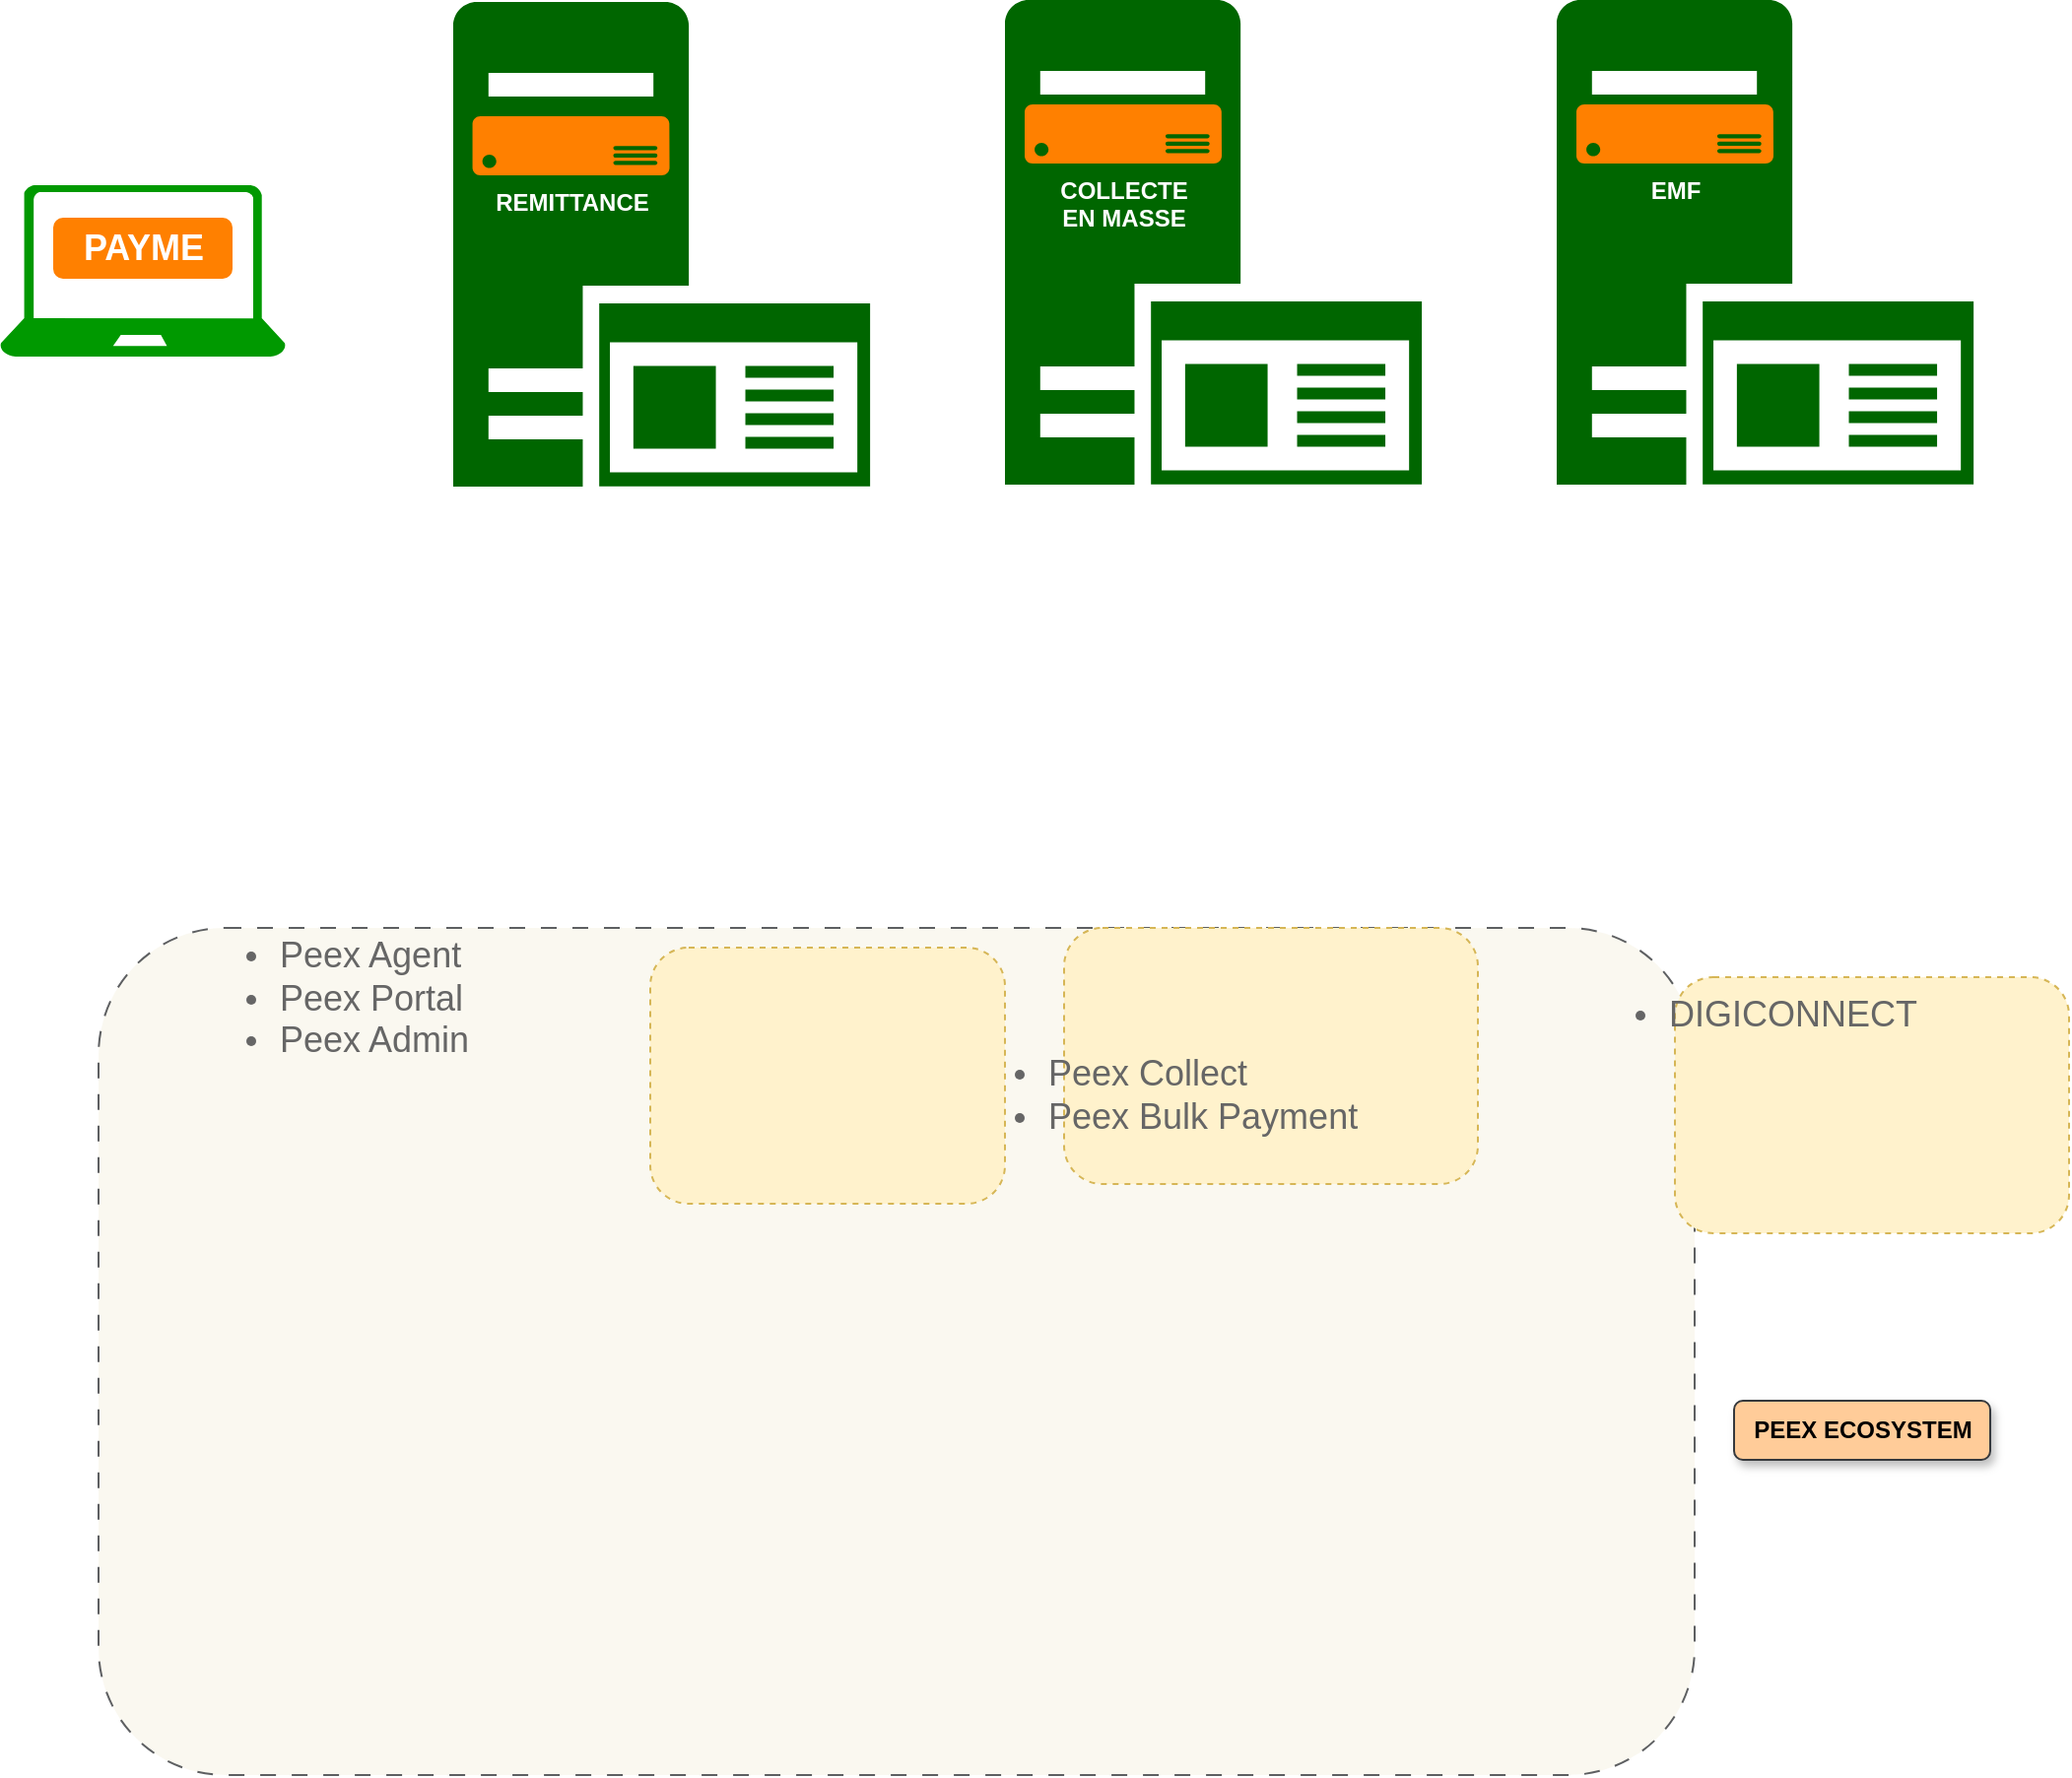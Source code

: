 <mxfile version="24.7.17">
  <diagram name="Page-1" id="SfVXjJMxJvIR2DUhF9N2">
    <mxGraphModel dx="1750" dy="1028" grid="1" gridSize="10" guides="1" tooltips="1" connect="1" arrows="1" fold="1" page="1" pageScale="1" pageWidth="1100" pageHeight="850" math="0" shadow="0">
      <root>
        <mxCell id="0" />
        <mxCell id="1" parent="0" />
        <mxCell id="MirSpIWI6XTZy0-F90U4-6" value="" style="rounded=1;whiteSpace=wrap;html=1;fillColor=#f9f7ed;strokeColor=#36393d;dashed=1;dashPattern=8 8;fillStyle=solid;opacity=80;" vertex="1" parent="1">
          <mxGeometry x="60" y="670" width="810" height="430" as="geometry" />
        </mxCell>
        <mxCell id="MirSpIWI6XTZy0-F90U4-18" value="" style="rounded=1;whiteSpace=wrap;html=1;fillColor=#fff2cc;strokeColor=#d6b656;dashed=1;" vertex="1" parent="1">
          <mxGeometry x="860" y="695" width="200" height="130" as="geometry" />
        </mxCell>
        <mxCell id="MirSpIWI6XTZy0-F90U4-17" value="" style="rounded=1;whiteSpace=wrap;html=1;fillColor=#fff2cc;strokeColor=#d6b656;dashed=1;" vertex="1" parent="1">
          <mxGeometry x="550" y="670" width="210" height="130" as="geometry" />
        </mxCell>
        <mxCell id="MirSpIWI6XTZy0-F90U4-13" value="" style="rounded=1;whiteSpace=wrap;html=1;fillColor=#fff2cc;strokeColor=#d6b656;dashed=1;" vertex="1" parent="1">
          <mxGeometry x="340" y="680" width="180" height="130" as="geometry" />
        </mxCell>
        <mxCell id="MirSpIWI6XTZy0-F90U4-8" value="&lt;ul&gt;&lt;li&gt;&lt;font style=&quot;font-size: 18px;&quot;&gt;Peex Agent&amp;nbsp;&lt;/font&gt;&lt;/li&gt;&lt;li&gt;&lt;span style=&quot;font-size: 18px;&quot;&gt;Peex Portal&lt;/span&gt;&lt;/li&gt;&lt;li&gt;&lt;span style=&quot;font-size: 18px;&quot;&gt;Peex Admin&lt;/span&gt;&lt;/li&gt;&lt;/ul&gt;" style="strokeWidth=1;shadow=0;dashed=0;align=center;html=1;shape=mxgraph.mockup.text.bulletedList;textColor=#666666;mainText=,,,,;textSize=17;bulletStyle=none;strokeColor=none;fillColor=none;align=left;verticalAlign=top;fontSize=17;fontColor=#666666;" vertex="1" parent="1">
          <mxGeometry x="110" y="650" width="170" height="113" as="geometry" />
        </mxCell>
        <mxCell id="MirSpIWI6XTZy0-F90U4-9" value="&lt;ul&gt;&lt;li&gt;&lt;span style=&quot;font-size: 18px;&quot;&gt;Peex Collect&amp;nbsp;&lt;/span&gt;&lt;/li&gt;&lt;li&gt;&lt;span style=&quot;font-size: 18px;&quot;&gt;Peex Bulk Payment&lt;/span&gt;&lt;/li&gt;&lt;/ul&gt;" style="strokeWidth=1;shadow=0;dashed=0;align=center;html=1;shape=mxgraph.mockup.text.bulletedList;textColor=#666666;mainText=,,,,;textSize=17;bulletStyle=none;strokeColor=none;fillColor=none;align=left;verticalAlign=top;fontSize=17;fontColor=#666666;" vertex="1" parent="1">
          <mxGeometry x="500" y="710" width="220" height="100" as="geometry" />
        </mxCell>
        <mxCell id="MirSpIWI6XTZy0-F90U4-10" value="&lt;ul&gt;&lt;li&gt;&lt;span style=&quot;font-size: 18px;&quot;&gt;DIGICONNECT&lt;/span&gt;&lt;/li&gt;&lt;/ul&gt;" style="strokeWidth=1;shadow=0;dashed=0;align=center;html=1;shape=mxgraph.mockup.text.bulletedList;textColor=#666666;mainText=,,,,;textSize=17;bulletStyle=none;strokeColor=none;fillColor=none;align=left;verticalAlign=top;fontSize=17;fontColor=#666666;" vertex="1" parent="1">
          <mxGeometry x="815" y="680" width="210" height="63" as="geometry" />
        </mxCell>
        <mxCell id="MirSpIWI6XTZy0-F90U4-19" value="" style="sketch=0;aspect=fixed;pointerEvents=1;shadow=0;dashed=0;html=1;strokeColor=none;labelPosition=center;verticalLabelPosition=bottom;verticalAlign=top;align=center;fillColor=#006600;shape=mxgraph.mscae.enterprise.application_server2" vertex="1" parent="1">
          <mxGeometry x="240.0" y="200" width="211.56" height="246" as="geometry" />
        </mxCell>
        <mxCell id="MirSpIWI6XTZy0-F90U4-23" value="&lt;span style=&quot;text-wrap: wrap;&quot;&gt;&lt;b&gt;&lt;font color=&quot;#ffffff&quot;&gt;REMITTANCE&lt;/font&gt;&lt;/b&gt;&lt;/span&gt;" style="sketch=0;aspect=fixed;pointerEvents=1;shadow=0;dashed=0;html=1;strokeColor=none;labelPosition=center;verticalLabelPosition=bottom;verticalAlign=top;align=center;fillColor=#FF8000;shape=mxgraph.azure.server" vertex="1" parent="1">
          <mxGeometry x="249.78" y="258" width="100" height="30" as="geometry" />
        </mxCell>
        <mxCell id="MirSpIWI6XTZy0-F90U4-26" value="&lt;b&gt;PEEX ECOSYSTEM&lt;/b&gt;" style="text;html=1;align=center;verticalAlign=middle;resizable=0;points=[];autosize=1;strokeColor=#36393d;fillColor=#ffcc99;strokeWidth=1;rounded=1;shadow=1;" vertex="1" parent="1">
          <mxGeometry x="890" y="910" width="130" height="30" as="geometry" />
        </mxCell>
        <mxCell id="MirSpIWI6XTZy0-F90U4-4" value="&lt;h2&gt;&lt;font style=&quot;font-size: 18px;&quot;&gt;PAYME&lt;/font&gt;&lt;/h2&gt;" style="rounded=1;whiteSpace=wrap;html=1;fillColor=#FF8000;fontColor=#ffffff;strokeColor=#FF8000;container=0;" vertex="1" parent="1">
          <mxGeometry x="37.5" y="310" width="90" height="30" as="geometry" />
        </mxCell>
        <mxCell id="MirSpIWI6XTZy0-F90U4-3" value="" style="verticalLabelPosition=bottom;html=1;verticalAlign=top;align=center;strokeColor=none;fillColor=#009900;shape=mxgraph.azure.laptop;pointerEvents=1;container=0;" vertex="1" parent="1">
          <mxGeometry x="10" y="293" width="145" height="87" as="geometry" />
        </mxCell>
        <mxCell id="MirSpIWI6XTZy0-F90U4-27" value="" style="sketch=0;aspect=fixed;pointerEvents=1;shadow=0;dashed=0;html=1;strokeColor=none;labelPosition=center;verticalLabelPosition=bottom;verticalAlign=top;align=center;fillColor=#006600;shape=mxgraph.mscae.enterprise.application_server2" vertex="1" parent="1">
          <mxGeometry x="520" y="199" width="211.56" height="246" as="geometry" />
        </mxCell>
        <mxCell id="MirSpIWI6XTZy0-F90U4-28" value="" style="sketch=0;aspect=fixed;pointerEvents=1;shadow=0;dashed=0;html=1;strokeColor=none;labelPosition=center;verticalLabelPosition=bottom;verticalAlign=top;align=center;fillColor=#006600;shape=mxgraph.mscae.enterprise.application_server2" vertex="1" parent="1">
          <mxGeometry x="800" y="199" width="211.56" height="246" as="geometry" />
        </mxCell>
        <mxCell id="MirSpIWI6XTZy0-F90U4-29" value="&lt;span style=&quot;text-wrap: wrap;&quot;&gt;&lt;b&gt;&lt;font color=&quot;#ffffff&quot;&gt;COLLECTE EN MASSE&lt;/font&gt;&lt;/b&gt;&lt;/span&gt;" style="sketch=0;aspect=fixed;pointerEvents=1;shadow=0;dashed=0;html=1;strokeColor=none;labelPosition=center;verticalLabelPosition=bottom;verticalAlign=top;align=center;fillColor=#FF8000;shape=mxgraph.azure.server" vertex="1" parent="1">
          <mxGeometry x="530" y="252" width="100" height="30" as="geometry" />
        </mxCell>
        <mxCell id="MirSpIWI6XTZy0-F90U4-30" value="&lt;font color=&quot;#ffffff&quot;&gt;&lt;span style=&quot;text-wrap: wrap;&quot;&gt;&lt;b&gt;EMF&lt;/b&gt;&lt;/span&gt;&lt;/font&gt;" style="sketch=0;aspect=fixed;pointerEvents=1;shadow=0;dashed=0;html=1;strokeColor=none;labelPosition=center;verticalLabelPosition=bottom;verticalAlign=top;align=center;fillColor=#FF8000;shape=mxgraph.azure.server" vertex="1" parent="1">
          <mxGeometry x="810" y="252" width="100" height="30" as="geometry" />
        </mxCell>
      </root>
    </mxGraphModel>
  </diagram>
</mxfile>
